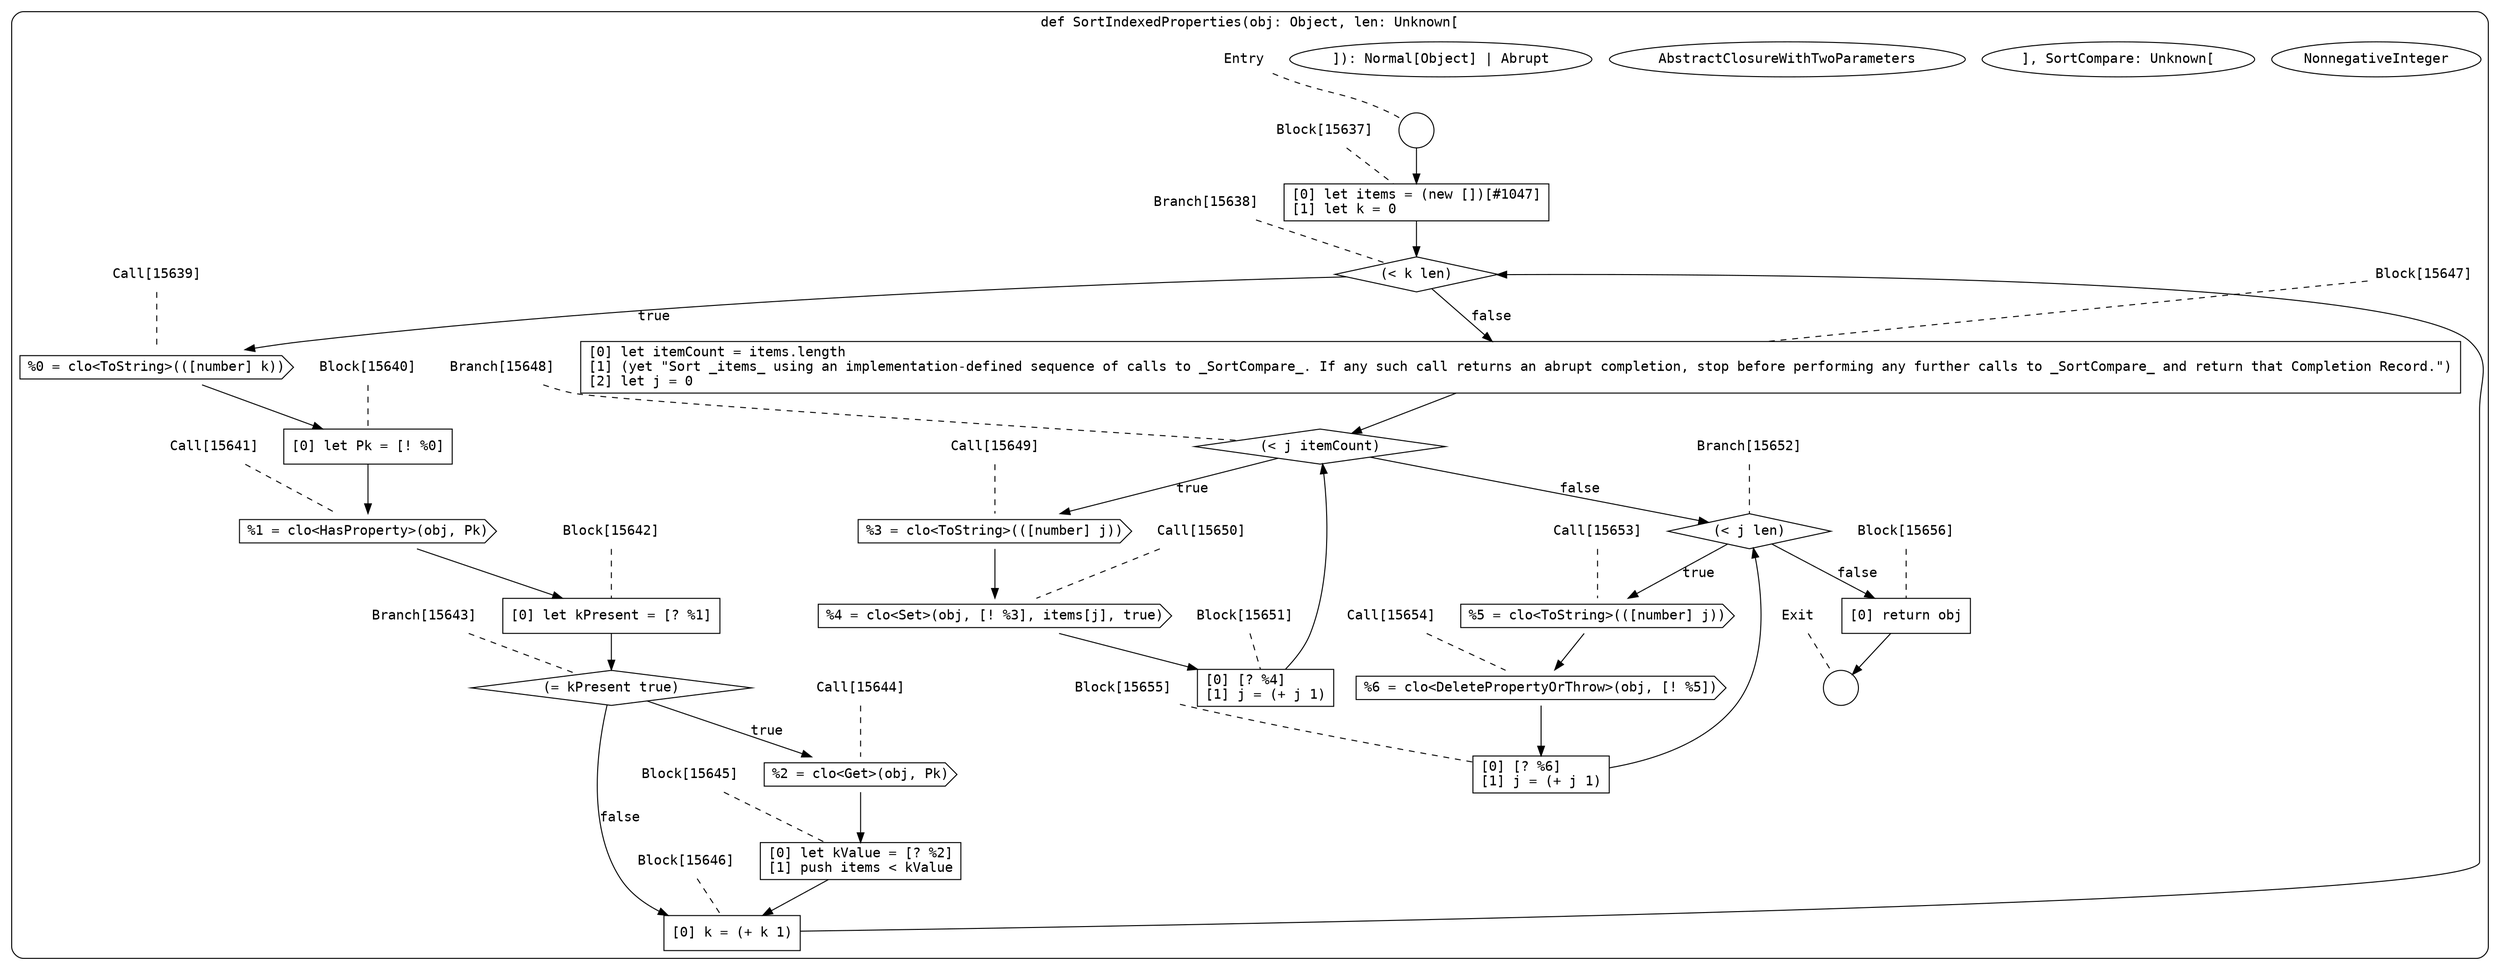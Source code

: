 digraph {
  graph [fontname = "Consolas"]
  node [fontname = "Consolas"]
  edge [fontname = "Consolas"]
  subgraph cluster2374 {
    label = "def SortIndexedProperties(obj: Object, len: Unknown["NonnegativeInteger"], SortCompare: Unknown["AbstractClosureWithTwoParameters"]): Normal[Object] | Abrupt"
    style = rounded
    cluster2374_entry_name [shape=none, label=<<font color="black">Entry</font>>]
    cluster2374_entry_name -> cluster2374_entry [arrowhead=none, color="black", style=dashed]
    cluster2374_entry [shape=circle label=" " color="black" fillcolor="white" style=filled]
    cluster2374_entry -> node15637 [color="black"]
    cluster2374_exit_name [shape=none, label=<<font color="black">Exit</font>>]
    cluster2374_exit_name -> cluster2374_exit [arrowhead=none, color="black", style=dashed]
    cluster2374_exit [shape=circle label=" " color="black" fillcolor="white" style=filled]
    node15637_name [shape=none, label=<<font color="black">Block[15637]</font>>]
    node15637_name -> node15637 [arrowhead=none, color="black", style=dashed]
    node15637 [shape=box, label=<<font color="black">[0] let items = (new [])[#1047]<BR ALIGN="LEFT"/>[1] let k = 0<BR ALIGN="LEFT"/></font>> color="black" fillcolor="white", style=filled]
    node15637 -> node15638 [color="black"]
    node15638_name [shape=none, label=<<font color="black">Branch[15638]</font>>]
    node15638_name -> node15638 [arrowhead=none, color="black", style=dashed]
    node15638 [shape=diamond, label=<<font color="black">(&lt; k len)</font>> color="black" fillcolor="white", style=filled]
    node15638 -> node15639 [label=<<font color="black">true</font>> color="black"]
    node15638 -> node15647 [label=<<font color="black">false</font>> color="black"]
    node15639_name [shape=none, label=<<font color="black">Call[15639]</font>>]
    node15639_name -> node15639 [arrowhead=none, color="black", style=dashed]
    node15639 [shape=cds, label=<<font color="black">%0 = clo&lt;ToString&gt;(([number] k))</font>> color="black" fillcolor="white", style=filled]
    node15639 -> node15640 [color="black"]
    node15647_name [shape=none, label=<<font color="black">Block[15647]</font>>]
    node15647_name -> node15647 [arrowhead=none, color="black", style=dashed]
    node15647 [shape=box, label=<<font color="black">[0] let itemCount = items.length<BR ALIGN="LEFT"/>[1] (yet &quot;Sort _items_ using an implementation-defined sequence of calls to _SortCompare_. If any such call returns an abrupt completion, stop before performing any further calls to _SortCompare_ and return that Completion Record.&quot;)<BR ALIGN="LEFT"/>[2] let j = 0<BR ALIGN="LEFT"/></font>> color="black" fillcolor="white", style=filled]
    node15647 -> node15648 [color="black"]
    node15640_name [shape=none, label=<<font color="black">Block[15640]</font>>]
    node15640_name -> node15640 [arrowhead=none, color="black", style=dashed]
    node15640 [shape=box, label=<<font color="black">[0] let Pk = [! %0]<BR ALIGN="LEFT"/></font>> color="black" fillcolor="white", style=filled]
    node15640 -> node15641 [color="black"]
    node15648_name [shape=none, label=<<font color="black">Branch[15648]</font>>]
    node15648_name -> node15648 [arrowhead=none, color="black", style=dashed]
    node15648 [shape=diamond, label=<<font color="black">(&lt; j itemCount)</font>> color="black" fillcolor="white", style=filled]
    node15648 -> node15649 [label=<<font color="black">true</font>> color="black"]
    node15648 -> node15652 [label=<<font color="black">false</font>> color="black"]
    node15641_name [shape=none, label=<<font color="black">Call[15641]</font>>]
    node15641_name -> node15641 [arrowhead=none, color="black", style=dashed]
    node15641 [shape=cds, label=<<font color="black">%1 = clo&lt;HasProperty&gt;(obj, Pk)</font>> color="black" fillcolor="white", style=filled]
    node15641 -> node15642 [color="black"]
    node15649_name [shape=none, label=<<font color="black">Call[15649]</font>>]
    node15649_name -> node15649 [arrowhead=none, color="black", style=dashed]
    node15649 [shape=cds, label=<<font color="black">%3 = clo&lt;ToString&gt;(([number] j))</font>> color="black" fillcolor="white", style=filled]
    node15649 -> node15650 [color="black"]
    node15652_name [shape=none, label=<<font color="black">Branch[15652]</font>>]
    node15652_name -> node15652 [arrowhead=none, color="black", style=dashed]
    node15652 [shape=diamond, label=<<font color="black">(&lt; j len)</font>> color="black" fillcolor="white", style=filled]
    node15652 -> node15653 [label=<<font color="black">true</font>> color="black"]
    node15652 -> node15656 [label=<<font color="black">false</font>> color="black"]
    node15642_name [shape=none, label=<<font color="black">Block[15642]</font>>]
    node15642_name -> node15642 [arrowhead=none, color="black", style=dashed]
    node15642 [shape=box, label=<<font color="black">[0] let kPresent = [? %1]<BR ALIGN="LEFT"/></font>> color="black" fillcolor="white", style=filled]
    node15642 -> node15643 [color="black"]
    node15650_name [shape=none, label=<<font color="black">Call[15650]</font>>]
    node15650_name -> node15650 [arrowhead=none, color="black", style=dashed]
    node15650 [shape=cds, label=<<font color="black">%4 = clo&lt;Set&gt;(obj, [! %3], items[j], true)</font>> color="black" fillcolor="white", style=filled]
    node15650 -> node15651 [color="black"]
    node15653_name [shape=none, label=<<font color="black">Call[15653]</font>>]
    node15653_name -> node15653 [arrowhead=none, color="black", style=dashed]
    node15653 [shape=cds, label=<<font color="black">%5 = clo&lt;ToString&gt;(([number] j))</font>> color="black" fillcolor="white", style=filled]
    node15653 -> node15654 [color="black"]
    node15656_name [shape=none, label=<<font color="black">Block[15656]</font>>]
    node15656_name -> node15656 [arrowhead=none, color="black", style=dashed]
    node15656 [shape=box, label=<<font color="black">[0] return obj<BR ALIGN="LEFT"/></font>> color="black" fillcolor="white", style=filled]
    node15656 -> cluster2374_exit [color="black"]
    node15643_name [shape=none, label=<<font color="black">Branch[15643]</font>>]
    node15643_name -> node15643 [arrowhead=none, color="black", style=dashed]
    node15643 [shape=diamond, label=<<font color="black">(= kPresent true)</font>> color="black" fillcolor="white", style=filled]
    node15643 -> node15644 [label=<<font color="black">true</font>> color="black"]
    node15643 -> node15646 [label=<<font color="black">false</font>> color="black"]
    node15651_name [shape=none, label=<<font color="black">Block[15651]</font>>]
    node15651_name -> node15651 [arrowhead=none, color="black", style=dashed]
    node15651 [shape=box, label=<<font color="black">[0] [? %4]<BR ALIGN="LEFT"/>[1] j = (+ j 1)<BR ALIGN="LEFT"/></font>> color="black" fillcolor="white", style=filled]
    node15651 -> node15648 [color="black"]
    node15654_name [shape=none, label=<<font color="black">Call[15654]</font>>]
    node15654_name -> node15654 [arrowhead=none, color="black", style=dashed]
    node15654 [shape=cds, label=<<font color="black">%6 = clo&lt;DeletePropertyOrThrow&gt;(obj, [! %5])</font>> color="black" fillcolor="white", style=filled]
    node15654 -> node15655 [color="black"]
    node15644_name [shape=none, label=<<font color="black">Call[15644]</font>>]
    node15644_name -> node15644 [arrowhead=none, color="black", style=dashed]
    node15644 [shape=cds, label=<<font color="black">%2 = clo&lt;Get&gt;(obj, Pk)</font>> color="black" fillcolor="white", style=filled]
    node15644 -> node15645 [color="black"]
    node15646_name [shape=none, label=<<font color="black">Block[15646]</font>>]
    node15646_name -> node15646 [arrowhead=none, color="black", style=dashed]
    node15646 [shape=box, label=<<font color="black">[0] k = (+ k 1)<BR ALIGN="LEFT"/></font>> color="black" fillcolor="white", style=filled]
    node15646 -> node15638 [color="black"]
    node15655_name [shape=none, label=<<font color="black">Block[15655]</font>>]
    node15655_name -> node15655 [arrowhead=none, color="black", style=dashed]
    node15655 [shape=box, label=<<font color="black">[0] [? %6]<BR ALIGN="LEFT"/>[1] j = (+ j 1)<BR ALIGN="LEFT"/></font>> color="black" fillcolor="white", style=filled]
    node15655 -> node15652 [color="black"]
    node15645_name [shape=none, label=<<font color="black">Block[15645]</font>>]
    node15645_name -> node15645 [arrowhead=none, color="black", style=dashed]
    node15645 [shape=box, label=<<font color="black">[0] let kValue = [? %2]<BR ALIGN="LEFT"/>[1] push items &lt; kValue<BR ALIGN="LEFT"/></font>> color="black" fillcolor="white", style=filled]
    node15645 -> node15646 [color="black"]
  }
}